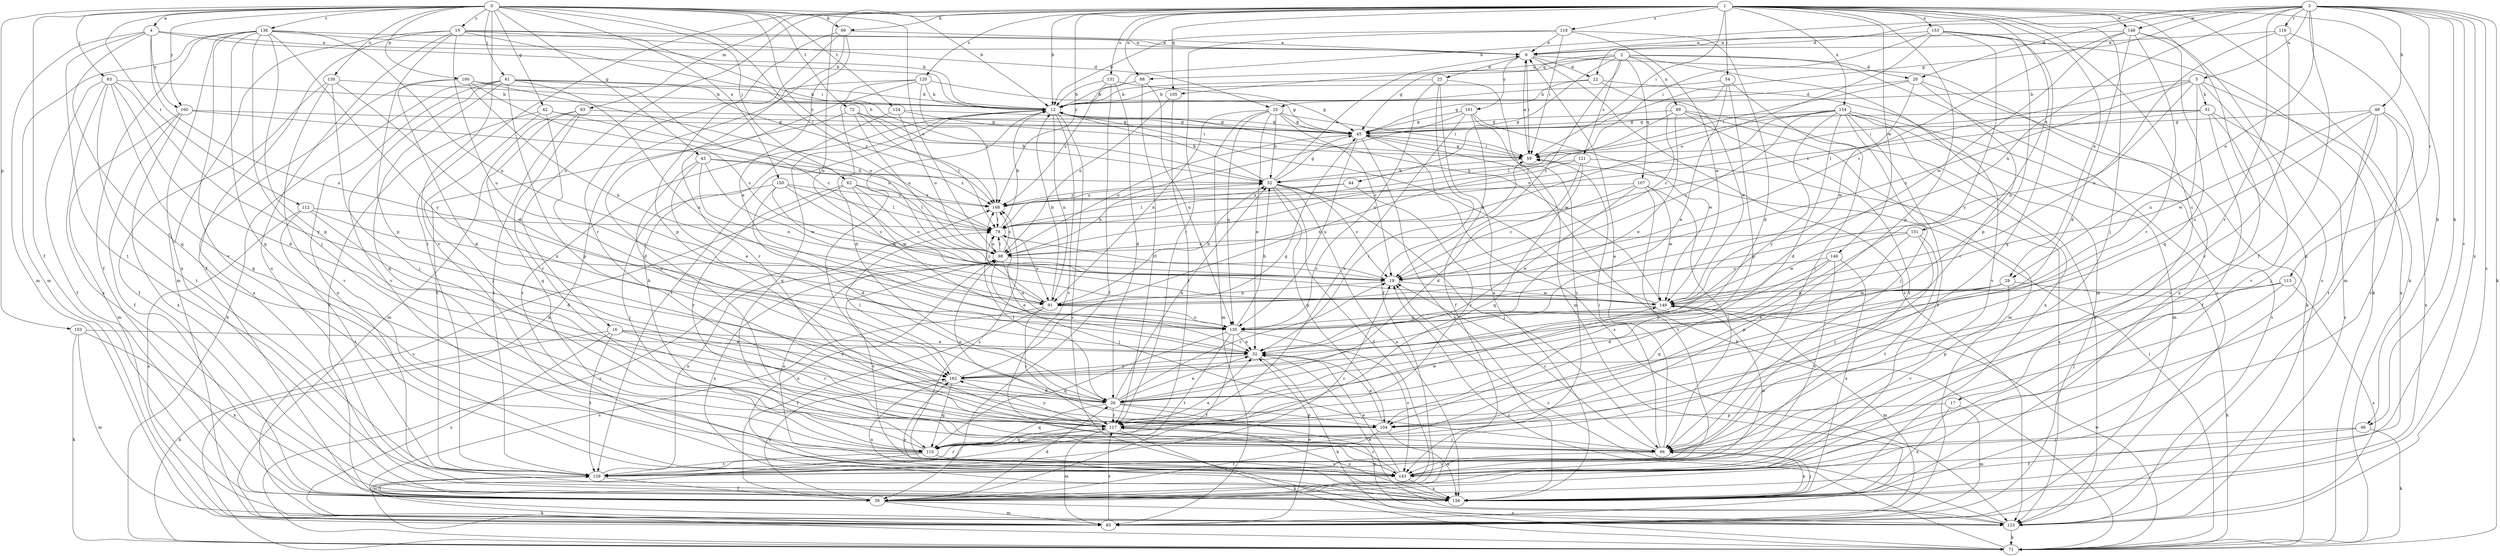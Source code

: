 strict digraph  {
0;
1;
2;
3;
4;
5;
6;
12;
15;
16;
17;
19;
20;
22;
23;
25;
26;
29;
32;
39;
42;
43;
44;
45;
46;
49;
51;
52;
54;
59;
61;
62;
63;
66;
69;
71;
72;
78;
83;
85;
88;
89;
91;
98;
100;
103;
104;
105;
107;
110;
112;
113;
116;
117;
118;
120;
121;
123;
124;
129;
130;
131;
135;
136;
143;
146;
148;
149;
150;
151;
153;
154;
156;
160;
161;
162;
168;
0 -> 4  [label=a];
0 -> 12  [label=b];
0 -> 15  [label=c];
0 -> 39  [label=f];
0 -> 42  [label=g];
0 -> 43  [label=g];
0 -> 61  [label=j];
0 -> 62  [label=j];
0 -> 63  [label=j];
0 -> 69  [label=k];
0 -> 72  [label=l];
0 -> 78  [label=l];
0 -> 98  [label=o];
0 -> 100  [label=p];
0 -> 103  [label=p];
0 -> 112  [label=r];
0 -> 124  [label=t];
0 -> 130  [label=u];
0 -> 136  [label=v];
0 -> 143  [label=v];
0 -> 150  [label=x];
0 -> 160  [label=y];
0 -> 168  [label=z];
1 -> 12  [label=b];
1 -> 16  [label=c];
1 -> 17  [label=c];
1 -> 29  [label=e];
1 -> 46  [label=h];
1 -> 54  [label=i];
1 -> 59  [label=i];
1 -> 66  [label=j];
1 -> 69  [label=k];
1 -> 71  [label=k];
1 -> 83  [label=m];
1 -> 88  [label=n];
1 -> 104  [label=p];
1 -> 105  [label=q];
1 -> 118  [label=s];
1 -> 120  [label=s];
1 -> 129  [label=t];
1 -> 131  [label=u];
1 -> 135  [label=u];
1 -> 146  [label=w];
1 -> 148  [label=w];
1 -> 151  [label=x];
1 -> 153  [label=x];
1 -> 154  [label=x];
1 -> 156  [label=x];
1 -> 168  [label=z];
2 -> 19  [label=c];
2 -> 20  [label=d];
2 -> 44  [label=g];
2 -> 45  [label=g];
2 -> 85  [label=m];
2 -> 88  [label=n];
2 -> 89  [label=n];
2 -> 105  [label=q];
2 -> 107  [label=q];
2 -> 121  [label=s];
2 -> 123  [label=s];
3 -> 5  [label=a];
3 -> 12  [label=b];
3 -> 20  [label=d];
3 -> 22  [label=d];
3 -> 29  [label=e];
3 -> 39  [label=f];
3 -> 45  [label=g];
3 -> 46  [label=h];
3 -> 49  [label=h];
3 -> 71  [label=k];
3 -> 91  [label=n];
3 -> 113  [label=r];
3 -> 116  [label=r];
3 -> 117  [label=r];
3 -> 123  [label=s];
3 -> 143  [label=v];
3 -> 148  [label=w];
3 -> 156  [label=x];
4 -> 6  [label=a];
4 -> 12  [label=b];
4 -> 85  [label=m];
4 -> 110  [label=q];
4 -> 129  [label=t];
4 -> 135  [label=u];
4 -> 160  [label=y];
5 -> 12  [label=b];
5 -> 19  [label=c];
5 -> 51  [label=h];
5 -> 78  [label=l];
5 -> 91  [label=n];
5 -> 135  [label=u];
5 -> 143  [label=v];
5 -> 156  [label=x];
6 -> 22  [label=d];
6 -> 23  [label=d];
6 -> 59  [label=i];
6 -> 71  [label=k];
6 -> 123  [label=s];
6 -> 161  [label=y];
12 -> 45  [label=g];
12 -> 91  [label=n];
12 -> 110  [label=q];
12 -> 117  [label=r];
12 -> 123  [label=s];
12 -> 129  [label=t];
12 -> 143  [label=v];
12 -> 149  [label=w];
15 -> 6  [label=a];
15 -> 25  [label=d];
15 -> 39  [label=f];
15 -> 52  [label=h];
15 -> 59  [label=i];
15 -> 85  [label=m];
15 -> 104  [label=p];
15 -> 135  [label=u];
15 -> 156  [label=x];
16 -> 32  [label=e];
16 -> 71  [label=k];
16 -> 117  [label=r];
16 -> 123  [label=s];
16 -> 129  [label=t];
16 -> 162  [label=y];
17 -> 85  [label=m];
17 -> 104  [label=p];
17 -> 156  [label=x];
19 -> 78  [label=l];
19 -> 91  [label=n];
19 -> 149  [label=w];
20 -> 25  [label=d];
20 -> 59  [label=i];
20 -> 117  [label=r];
20 -> 149  [label=w];
20 -> 156  [label=x];
22 -> 12  [label=b];
22 -> 45  [label=g];
22 -> 143  [label=v];
22 -> 149  [label=w];
23 -> 12  [label=b];
23 -> 39  [label=f];
23 -> 85  [label=m];
23 -> 135  [label=u];
23 -> 156  [label=x];
25 -> 19  [label=c];
25 -> 32  [label=e];
25 -> 45  [label=g];
25 -> 52  [label=h];
25 -> 59  [label=i];
25 -> 85  [label=m];
25 -> 91  [label=n];
25 -> 135  [label=u];
26 -> 19  [label=c];
26 -> 32  [label=e];
26 -> 52  [label=h];
26 -> 78  [label=l];
26 -> 104  [label=p];
26 -> 110  [label=q];
26 -> 117  [label=r];
26 -> 123  [label=s];
29 -> 26  [label=d];
29 -> 32  [label=e];
29 -> 71  [label=k];
29 -> 143  [label=v];
29 -> 149  [label=w];
32 -> 59  [label=i];
32 -> 71  [label=k];
32 -> 162  [label=y];
39 -> 26  [label=d];
39 -> 85  [label=m];
39 -> 123  [label=s];
39 -> 129  [label=t];
39 -> 162  [label=y];
42 -> 26  [label=d];
42 -> 39  [label=f];
42 -> 45  [label=g];
42 -> 66  [label=j];
42 -> 98  [label=o];
43 -> 32  [label=e];
43 -> 52  [label=h];
43 -> 91  [label=n];
43 -> 149  [label=w];
43 -> 162  [label=y];
43 -> 168  [label=z];
44 -> 78  [label=l];
44 -> 117  [label=r];
44 -> 168  [label=z];
45 -> 59  [label=i];
45 -> 71  [label=k];
45 -> 98  [label=o];
45 -> 123  [label=s];
45 -> 135  [label=u];
45 -> 156  [label=x];
46 -> 39  [label=f];
46 -> 66  [label=j];
46 -> 71  [label=k];
49 -> 45  [label=g];
49 -> 66  [label=j];
49 -> 129  [label=t];
49 -> 135  [label=u];
49 -> 143  [label=v];
49 -> 149  [label=w];
49 -> 156  [label=x];
51 -> 39  [label=f];
51 -> 45  [label=g];
51 -> 59  [label=i];
51 -> 123  [label=s];
51 -> 143  [label=v];
51 -> 168  [label=z];
52 -> 6  [label=a];
52 -> 12  [label=b];
52 -> 19  [label=c];
52 -> 39  [label=f];
52 -> 45  [label=g];
52 -> 66  [label=j];
52 -> 104  [label=p];
52 -> 156  [label=x];
52 -> 168  [label=z];
54 -> 12  [label=b];
54 -> 19  [label=c];
54 -> 32  [label=e];
54 -> 66  [label=j];
54 -> 104  [label=p];
59 -> 6  [label=a];
59 -> 45  [label=g];
59 -> 52  [label=h];
61 -> 12  [label=b];
61 -> 19  [label=c];
61 -> 71  [label=k];
61 -> 104  [label=p];
61 -> 110  [label=q];
61 -> 135  [label=u];
61 -> 143  [label=v];
61 -> 156  [label=x];
61 -> 168  [label=z];
62 -> 19  [label=c];
62 -> 78  [label=l];
62 -> 117  [label=r];
62 -> 123  [label=s];
62 -> 149  [label=w];
62 -> 168  [label=z];
63 -> 12  [label=b];
63 -> 26  [label=d];
63 -> 39  [label=f];
63 -> 110  [label=q];
63 -> 129  [label=t];
63 -> 156  [label=x];
63 -> 162  [label=y];
66 -> 6  [label=a];
66 -> 19  [label=c];
66 -> 59  [label=i];
66 -> 143  [label=v];
66 -> 156  [label=x];
69 -> 6  [label=a];
69 -> 32  [label=e];
69 -> 66  [label=j];
69 -> 104  [label=p];
69 -> 117  [label=r];
71 -> 19  [label=c];
71 -> 59  [label=i];
71 -> 149  [label=w];
71 -> 168  [label=z];
72 -> 45  [label=g];
72 -> 52  [label=h];
72 -> 78  [label=l];
72 -> 98  [label=o];
72 -> 129  [label=t];
78 -> 12  [label=b];
78 -> 66  [label=j];
78 -> 91  [label=n];
78 -> 98  [label=o];
83 -> 45  [label=g];
83 -> 85  [label=m];
83 -> 110  [label=q];
83 -> 117  [label=r];
83 -> 129  [label=t];
85 -> 32  [label=e];
85 -> 117  [label=r];
88 -> 12  [label=b];
88 -> 117  [label=r];
88 -> 135  [label=u];
89 -> 32  [label=e];
89 -> 45  [label=g];
89 -> 78  [label=l];
89 -> 85  [label=m];
89 -> 123  [label=s];
89 -> 129  [label=t];
91 -> 12  [label=b];
91 -> 39  [label=f];
91 -> 52  [label=h];
91 -> 117  [label=r];
91 -> 123  [label=s];
91 -> 135  [label=u];
91 -> 168  [label=z];
98 -> 19  [label=c];
98 -> 32  [label=e];
98 -> 52  [label=h];
98 -> 78  [label=l];
98 -> 135  [label=u];
98 -> 143  [label=v];
98 -> 156  [label=x];
98 -> 168  [label=z];
100 -> 12  [label=b];
100 -> 19  [label=c];
100 -> 26  [label=d];
100 -> 91  [label=n];
100 -> 98  [label=o];
100 -> 156  [label=x];
103 -> 32  [label=e];
103 -> 71  [label=k];
103 -> 85  [label=m];
103 -> 156  [label=x];
104 -> 32  [label=e];
104 -> 39  [label=f];
104 -> 98  [label=o];
104 -> 156  [label=x];
105 -> 98  [label=o];
105 -> 129  [label=t];
107 -> 19  [label=c];
107 -> 32  [label=e];
107 -> 66  [label=j];
107 -> 129  [label=t];
107 -> 149  [label=w];
107 -> 168  [label=z];
110 -> 12  [label=b];
110 -> 32  [label=e];
110 -> 85  [label=m];
110 -> 129  [label=t];
110 -> 143  [label=v];
112 -> 26  [label=d];
112 -> 78  [label=l];
112 -> 91  [label=n];
112 -> 123  [label=s];
112 -> 129  [label=t];
113 -> 66  [label=j];
113 -> 91  [label=n];
113 -> 104  [label=p];
113 -> 123  [label=s];
116 -> 6  [label=a];
116 -> 85  [label=m];
116 -> 135  [label=u];
116 -> 143  [label=v];
117 -> 66  [label=j];
117 -> 71  [label=k];
117 -> 85  [label=m];
117 -> 110  [label=q];
117 -> 149  [label=w];
117 -> 156  [label=x];
117 -> 162  [label=y];
118 -> 6  [label=a];
118 -> 12  [label=b];
118 -> 26  [label=d];
118 -> 59  [label=i];
118 -> 117  [label=r];
118 -> 149  [label=w];
120 -> 12  [label=b];
120 -> 26  [label=d];
120 -> 45  [label=g];
120 -> 71  [label=k];
120 -> 117  [label=r];
120 -> 168  [label=z];
121 -> 26  [label=d];
121 -> 52  [label=h];
121 -> 91  [label=n];
121 -> 110  [label=q];
121 -> 123  [label=s];
123 -> 19  [label=c];
123 -> 32  [label=e];
123 -> 71  [label=k];
124 -> 45  [label=g];
124 -> 59  [label=i];
124 -> 98  [label=o];
124 -> 143  [label=v];
129 -> 19  [label=c];
129 -> 39  [label=f];
129 -> 71  [label=k];
129 -> 98  [label=o];
129 -> 117  [label=r];
130 -> 12  [label=b];
130 -> 32  [label=e];
130 -> 39  [label=f];
130 -> 66  [label=j];
130 -> 143  [label=v];
131 -> 12  [label=b];
131 -> 26  [label=d];
131 -> 39  [label=f];
131 -> 45  [label=g];
131 -> 168  [label=z];
135 -> 32  [label=e];
135 -> 39  [label=f];
135 -> 52  [label=h];
135 -> 110  [label=q];
135 -> 129  [label=t];
135 -> 143  [label=v];
136 -> 6  [label=a];
136 -> 12  [label=b];
136 -> 39  [label=f];
136 -> 66  [label=j];
136 -> 85  [label=m];
136 -> 91  [label=n];
136 -> 104  [label=p];
136 -> 110  [label=q];
136 -> 143  [label=v];
136 -> 156  [label=x];
136 -> 162  [label=y];
143 -> 32  [label=e];
143 -> 98  [label=o];
143 -> 117  [label=r];
143 -> 149  [label=w];
143 -> 156  [label=x];
143 -> 168  [label=z];
146 -> 19  [label=c];
146 -> 110  [label=q];
146 -> 143  [label=v];
146 -> 156  [label=x];
146 -> 162  [label=y];
148 -> 6  [label=a];
148 -> 19  [label=c];
148 -> 26  [label=d];
148 -> 110  [label=q];
148 -> 117  [label=r];
148 -> 123  [label=s];
148 -> 149  [label=w];
149 -> 12  [label=b];
149 -> 85  [label=m];
149 -> 135  [label=u];
150 -> 19  [label=c];
150 -> 26  [label=d];
150 -> 66  [label=j];
150 -> 78  [label=l];
150 -> 149  [label=w];
150 -> 168  [label=z];
151 -> 66  [label=j];
151 -> 98  [label=o];
151 -> 104  [label=p];
151 -> 129  [label=t];
151 -> 149  [label=w];
153 -> 6  [label=a];
153 -> 59  [label=i];
153 -> 71  [label=k];
153 -> 98  [label=o];
153 -> 104  [label=p];
153 -> 110  [label=q];
153 -> 162  [label=y];
154 -> 19  [label=c];
154 -> 26  [label=d];
154 -> 39  [label=f];
154 -> 45  [label=g];
154 -> 66  [label=j];
154 -> 78  [label=l];
154 -> 85  [label=m];
154 -> 98  [label=o];
154 -> 123  [label=s];
154 -> 156  [label=x];
154 -> 162  [label=y];
156 -> 66  [label=j];
156 -> 98  [label=o];
156 -> 162  [label=y];
160 -> 39  [label=f];
160 -> 45  [label=g];
160 -> 78  [label=l];
160 -> 85  [label=m];
160 -> 156  [label=x];
161 -> 39  [label=f];
161 -> 45  [label=g];
161 -> 78  [label=l];
161 -> 117  [label=r];
161 -> 143  [label=v];
161 -> 149  [label=w];
162 -> 26  [label=d];
162 -> 45  [label=g];
162 -> 78  [label=l];
162 -> 110  [label=q];
162 -> 156  [label=x];
168 -> 78  [label=l];
}
